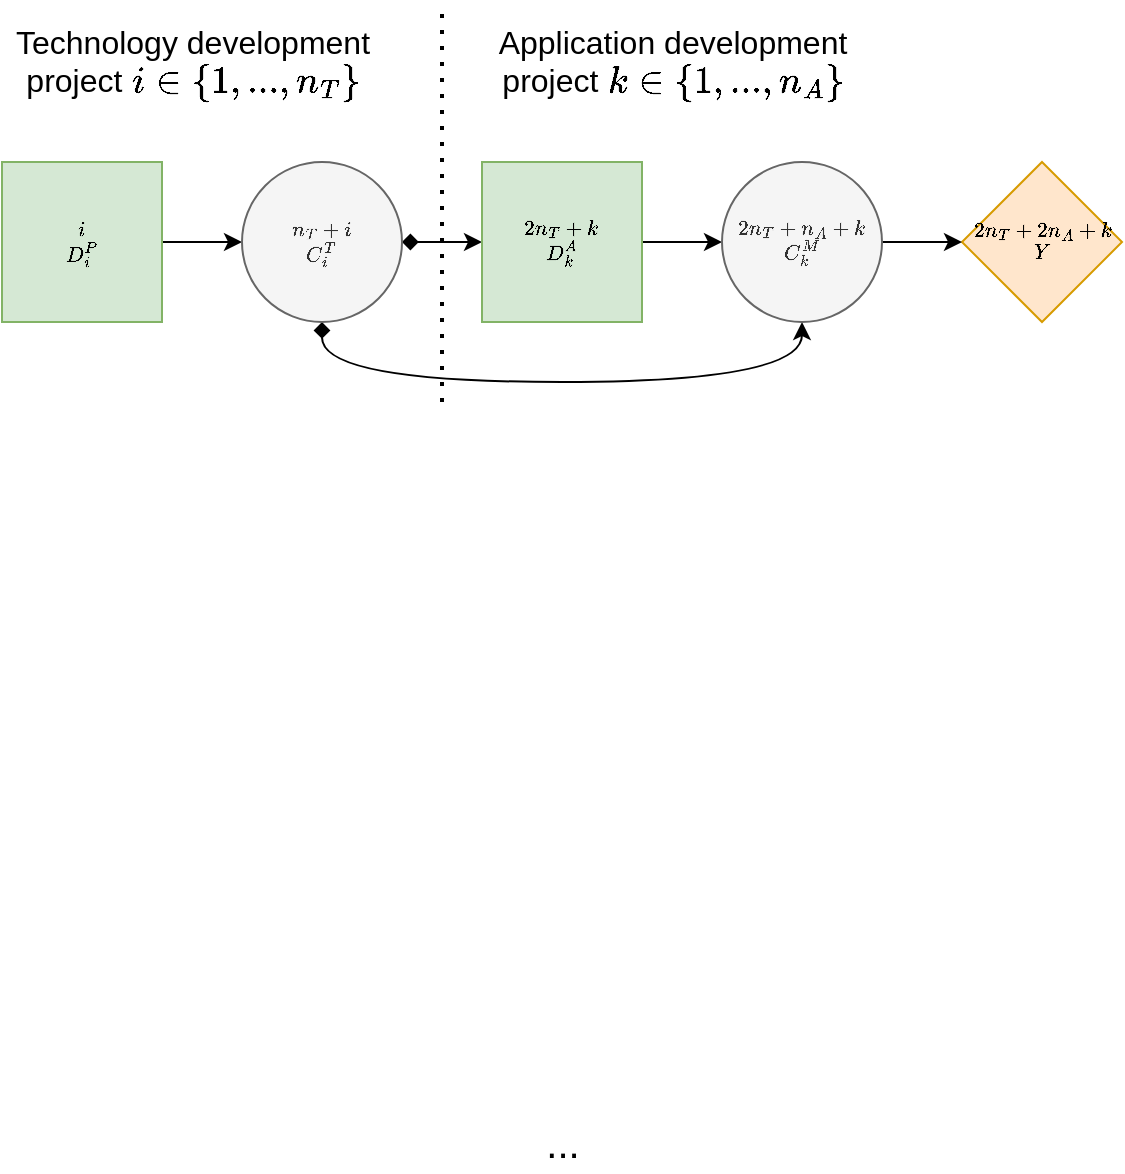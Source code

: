 <mxfile version="13.3.9" type="device"><diagram id="gjgVn8RyKHW7D6gLuM2q" name="Page-1"><mxGraphModel dx="981" dy="608" grid="1" gridSize="10" guides="1" tooltips="1" connect="1" arrows="1" fold="1" page="1" pageScale="1" pageWidth="850" pageHeight="1100" math="1" shadow="0"><root><mxCell id="0"/><mxCell id="1" parent="0"/><mxCell id="X_spLx6AXjFwLFZ9UsRx-7" style="rounded=0;orthogonalLoop=1;jettySize=auto;html=1;" parent="1" source="X_spLx6AXjFwLFZ9UsRx-1" target="X_spLx6AXjFwLFZ9UsRx-2" edge="1"><mxGeometry relative="1" as="geometry"/></mxCell><mxCell id="X_spLx6AXjFwLFZ9UsRx-1" value="`i`&lt;br style=&quot;font-size: 9px&quot;&gt;`D_i^P`" style="whiteSpace=wrap;html=1;aspect=fixed;fillColor=#d5e8d4;strokeColor=#82b366;fontSize=9;" parent="1" vertex="1"><mxGeometry x="160" y="200" width="80" height="80" as="geometry"/></mxCell><mxCell id="X_spLx6AXjFwLFZ9UsRx-10" style="edgeStyle=none;rounded=0;orthogonalLoop=1;jettySize=auto;html=1;startArrow=diamond;startFill=1;" parent="1" source="X_spLx6AXjFwLFZ9UsRx-2" target="X_spLx6AXjFwLFZ9UsRx-4" edge="1"><mxGeometry relative="1" as="geometry"/></mxCell><mxCell id="Qt658dn2FHt7Qji0wGLd-12" style="edgeStyle=orthogonalEdgeStyle;curved=1;rounded=0;orthogonalLoop=1;jettySize=auto;html=1;entryX=0.5;entryY=1;entryDx=0;entryDy=0;startArrow=diamond;startFill=1;" parent="1" source="X_spLx6AXjFwLFZ9UsRx-2" target="X_spLx6AXjFwLFZ9UsRx-5" edge="1"><mxGeometry relative="1" as="geometry"><Array as="points"><mxPoint x="320" y="310"/><mxPoint x="560" y="310"/></Array></mxGeometry></mxCell><mxCell id="X_spLx6AXjFwLFZ9UsRx-2" value="&lt;font style=&quot;font-size: 9px&quot;&gt;`n_T+i`&lt;br style=&quot;font-size: 9px&quot;&gt;`C_i^T`&lt;/font&gt;" style="ellipse;whiteSpace=wrap;html=1;aspect=fixed;fillColor=#f5f5f5;strokeColor=#666666;fontColor=#333333;fontSize=9;" parent="1" vertex="1"><mxGeometry x="280" y="200" width="80" height="80" as="geometry"/></mxCell><mxCell id="X_spLx6AXjFwLFZ9UsRx-3" value="`2n_T+2n_A+k`&lt;br style=&quot;font-size: 9px&quot;&gt;`Y`" style="rhombus;whiteSpace=wrap;html=1;fillColor=#ffe6cc;strokeColor=#d79b00;fontSize=9;" parent="1" vertex="1"><mxGeometry x="640" y="200" width="80" height="80" as="geometry"/></mxCell><mxCell id="X_spLx6AXjFwLFZ9UsRx-9" style="rounded=0;orthogonalLoop=1;jettySize=auto;html=1;" parent="1" source="X_spLx6AXjFwLFZ9UsRx-4" target="X_spLx6AXjFwLFZ9UsRx-5" edge="1"><mxGeometry relative="1" as="geometry"/></mxCell><mxCell id="X_spLx6AXjFwLFZ9UsRx-4" value="`2n_T+k`&lt;br style=&quot;font-size: 9px&quot;&gt;`D_k^A`" style="whiteSpace=wrap;html=1;aspect=fixed;fillColor=#d5e8d4;strokeColor=#82b366;fontSize=9;" parent="1" vertex="1"><mxGeometry x="400" y="200" width="80" height="80" as="geometry"/></mxCell><mxCell id="X_spLx6AXjFwLFZ9UsRx-11" style="edgeStyle=none;rounded=0;orthogonalLoop=1;jettySize=auto;html=1;" parent="1" source="X_spLx6AXjFwLFZ9UsRx-5" target="X_spLx6AXjFwLFZ9UsRx-3" edge="1"><mxGeometry relative="1" as="geometry"/></mxCell><mxCell id="X_spLx6AXjFwLFZ9UsRx-5" value="`2n_T+n_A+k`&lt;br style=&quot;font-size: 9px&quot;&gt;`C_k^M`" style="ellipse;whiteSpace=wrap;html=1;aspect=fixed;fillColor=#f5f5f5;strokeColor=#666666;fontColor=#333333;fontSize=9;" parent="1" vertex="1"><mxGeometry x="520" y="200" width="80" height="80" as="geometry"/></mxCell><mxCell id="Qt658dn2FHt7Qji0wGLd-2" value="" style="endArrow=none;dashed=1;html=1;dashPattern=1 3;strokeWidth=2;" parent="1" edge="1"><mxGeometry width="50" height="50" relative="1" as="geometry"><mxPoint x="380" y="320" as="sourcePoint"/><mxPoint x="380" y="120" as="targetPoint"/></mxGeometry></mxCell><mxCell id="Qt658dn2FHt7Qji0wGLd-5" value="Technology development&lt;br&gt;project `i\in \{1,...,n_T\}`" style="text;html=1;align=center;verticalAlign=middle;resizable=0;points=[];autosize=1;fontSize=16;" parent="1" vertex="1"><mxGeometry x="160" y="130" width="190" height="40" as="geometry"/></mxCell><mxCell id="Qt658dn2FHt7Qji0wGLd-6" value="Application development&lt;br&gt;project `k\in \{1,...,n_A\}`" style="text;html=1;align=center;verticalAlign=middle;resizable=0;points=[];autosize=1;fontSize=16;" parent="1" vertex="1"><mxGeometry x="400" y="130" width="190" height="40" as="geometry"/></mxCell><mxCell id="UBycFjkk0dDaLlhQCFrQ-25" value="..." style="text;html=1;align=center;verticalAlign=middle;resizable=0;points=[];autosize=1;fontSize=20;" vertex="1" parent="1"><mxGeometry x="425" y="675" width="30" height="30" as="geometry"/></mxCell></root></mxGraphModel></diagram></mxfile>